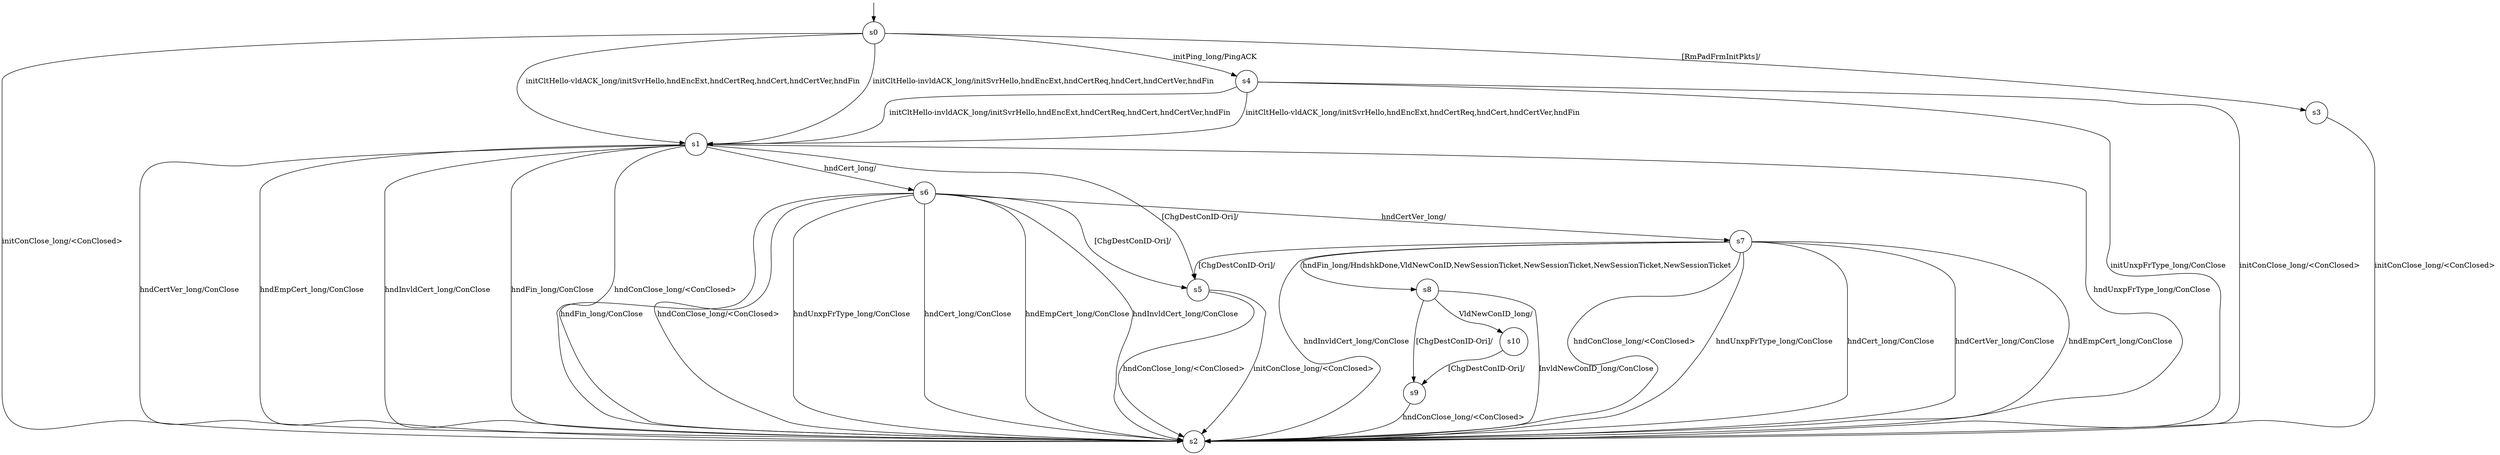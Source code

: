 digraph g {

s0 [shape="circle" label="s0"];
s1 [shape="circle" label="s1"];
s2 [shape="circle" label="s2"];
s3 [shape="circle" label="s3"];
s4 [shape="circle" label="s4"];
s5 [shape="circle" label="s5"];
s6 [shape="circle" label="s6"];
s7 [shape="circle" label="s7"];
s8 [shape="circle" label="s8"];
s9 [shape="circle" label="s9"];
s10 [shape="circle" label="s10"];
s0 -> s4 [label="initPing_long/PingACK "];
s0 -> s2 [label="initConClose_long/<ConClosed> "];
s0 -> s1 [label="initCltHello-vldACK_long/initSvrHello,hndEncExt,hndCertReq,hndCert,hndCertVer,hndFin "];
s0 -> s1 [label="initCltHello-invldACK_long/initSvrHello,hndEncExt,hndCertReq,hndCert,hndCertVer,hndFin "];
s0 -> s3 [label="[RmPadFrmInitPkts]/ "];
s1 -> s2 [label="hndFin_long/ConClose "];
s1 -> s2 [label="hndConClose_long/<ConClosed> "];
s1 -> s2 [label="hndUnxpFrType_long/ConClose "];
s1 -> s5 [label="[ChgDestConID-Ori]/ "];
s1 -> s6 [label="hndCert_long/ "];
s1 -> s2 [label="hndCertVer_long/ConClose "];
s1 -> s2 [label="hndEmpCert_long/ConClose "];
s1 -> s2 [label="hndInvldCert_long/ConClose "];
s3 -> s2 [label="initConClose_long/<ConClosed> "];
s4 -> s2 [label="initConClose_long/<ConClosed> "];
s4 -> s1 [label="initCltHello-vldACK_long/initSvrHello,hndEncExt,hndCertReq,hndCert,hndCertVer,hndFin "];
s4 -> s1 [label="initCltHello-invldACK_long/initSvrHello,hndEncExt,hndCertReq,hndCert,hndCertVer,hndFin "];
s4 -> s2 [label="initUnxpFrType_long/ConClose "];
s5 -> s2 [label="initConClose_long/<ConClosed> "];
s5 -> s2 [label="hndConClose_long/<ConClosed> "];
s6 -> s2 [label="hndFin_long/ConClose "];
s6 -> s2 [label="hndConClose_long/<ConClosed> "];
s6 -> s2 [label="hndUnxpFrType_long/ConClose "];
s6 -> s5 [label="[ChgDestConID-Ori]/ "];
s6 -> s2 [label="hndCert_long/ConClose "];
s6 -> s7 [label="hndCertVer_long/ "];
s6 -> s2 [label="hndEmpCert_long/ConClose "];
s6 -> s2 [label="hndInvldCert_long/ConClose "];
s7 -> s8 [label="hndFin_long/HndshkDone,VldNewConID,NewSessionTicket,NewSessionTicket,NewSessionTicket,NewSessionTicket "];
s7 -> s2 [label="hndConClose_long/<ConClosed> "];
s7 -> s2 [label="hndUnxpFrType_long/ConClose "];
s7 -> s5 [label="[ChgDestConID-Ori]/ "];
s7 -> s2 [label="hndCert_long/ConClose "];
s7 -> s2 [label="hndCertVer_long/ConClose "];
s7 -> s2 [label="hndEmpCert_long/ConClose "];
s7 -> s2 [label="hndInvldCert_long/ConClose "];
s8 -> s10 [label="VldNewConID_long/ "];
s8 -> s2 [label="InvldNewConID_long/ConClose "];
s8 -> s9 [label="[ChgDestConID-Ori]/ "];
s9 -> s2 [label="hndConClose_long/<ConClosed> "];
s10 -> s9 [label="[ChgDestConID-Ori]/ "];

__start0 [label="" shape="none" width="0" height="0"];
__start0 -> s0;

}

